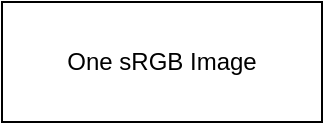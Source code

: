 <mxfile version="21.5.0" type="github">
  <diagram name="第 1 页" id="2tWCHP5qRfnW0nv7oK5U">
    <mxGraphModel dx="1442" dy="716" grid="1" gridSize="10" guides="1" tooltips="1" connect="1" arrows="1" fold="1" page="1" pageScale="1" pageWidth="827" pageHeight="1169" math="0" shadow="0">
      <root>
        <mxCell id="0" />
        <mxCell id="1" parent="0" />
        <mxCell id="Bjs8ewGi2bVI7GiNyhRq-1" value="One sRGB Image" style="rounded=0;whiteSpace=wrap;html=1;" vertex="1" parent="1">
          <mxGeometry x="130" y="220" width="160" height="60" as="geometry" />
        </mxCell>
      </root>
    </mxGraphModel>
  </diagram>
</mxfile>
